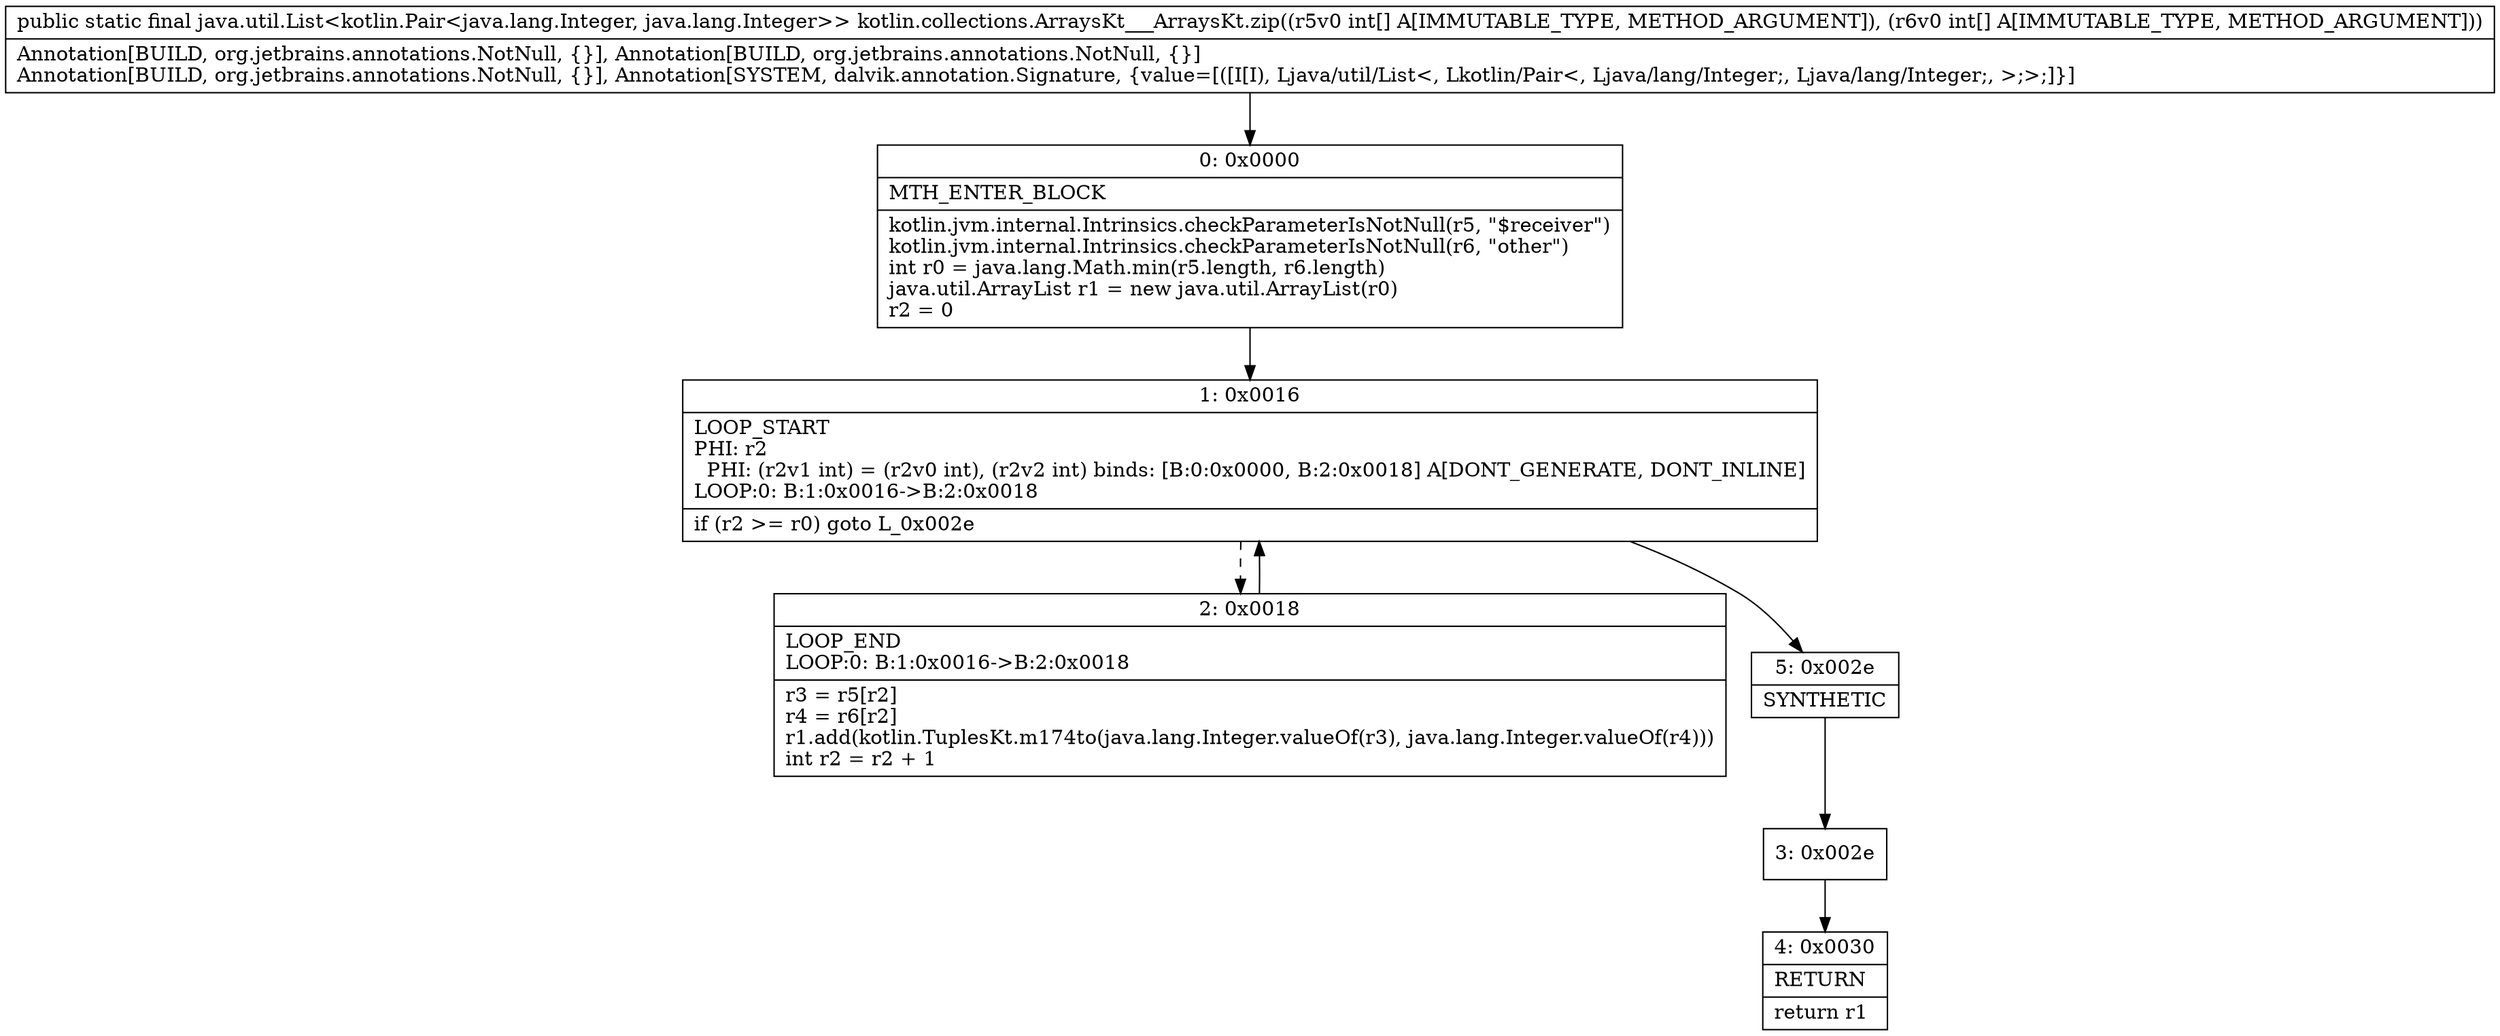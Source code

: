 digraph "CFG forkotlin.collections.ArraysKt___ArraysKt.zip([I[I)Ljava\/util\/List;" {
Node_0 [shape=record,label="{0\:\ 0x0000|MTH_ENTER_BLOCK\l|kotlin.jvm.internal.Intrinsics.checkParameterIsNotNull(r5, \"$receiver\")\lkotlin.jvm.internal.Intrinsics.checkParameterIsNotNull(r6, \"other\")\lint r0 = java.lang.Math.min(r5.length, r6.length)\ljava.util.ArrayList r1 = new java.util.ArrayList(r0)\lr2 = 0\l}"];
Node_1 [shape=record,label="{1\:\ 0x0016|LOOP_START\lPHI: r2 \l  PHI: (r2v1 int) = (r2v0 int), (r2v2 int) binds: [B:0:0x0000, B:2:0x0018] A[DONT_GENERATE, DONT_INLINE]\lLOOP:0: B:1:0x0016\-\>B:2:0x0018\l|if (r2 \>= r0) goto L_0x002e\l}"];
Node_2 [shape=record,label="{2\:\ 0x0018|LOOP_END\lLOOP:0: B:1:0x0016\-\>B:2:0x0018\l|r3 = r5[r2]\lr4 = r6[r2]\lr1.add(kotlin.TuplesKt.m174to(java.lang.Integer.valueOf(r3), java.lang.Integer.valueOf(r4)))\lint r2 = r2 + 1\l}"];
Node_3 [shape=record,label="{3\:\ 0x002e}"];
Node_4 [shape=record,label="{4\:\ 0x0030|RETURN\l|return r1\l}"];
Node_5 [shape=record,label="{5\:\ 0x002e|SYNTHETIC\l}"];
MethodNode[shape=record,label="{public static final java.util.List\<kotlin.Pair\<java.lang.Integer, java.lang.Integer\>\> kotlin.collections.ArraysKt___ArraysKt.zip((r5v0 int[] A[IMMUTABLE_TYPE, METHOD_ARGUMENT]), (r6v0 int[] A[IMMUTABLE_TYPE, METHOD_ARGUMENT]))  | Annotation[BUILD, org.jetbrains.annotations.NotNull, \{\}], Annotation[BUILD, org.jetbrains.annotations.NotNull, \{\}]\lAnnotation[BUILD, org.jetbrains.annotations.NotNull, \{\}], Annotation[SYSTEM, dalvik.annotation.Signature, \{value=[([I[I), Ljava\/util\/List\<, Lkotlin\/Pair\<, Ljava\/lang\/Integer;, Ljava\/lang\/Integer;, \>;\>;]\}]\l}"];
MethodNode -> Node_0;
Node_0 -> Node_1;
Node_1 -> Node_2[style=dashed];
Node_1 -> Node_5;
Node_2 -> Node_1;
Node_3 -> Node_4;
Node_5 -> Node_3;
}

